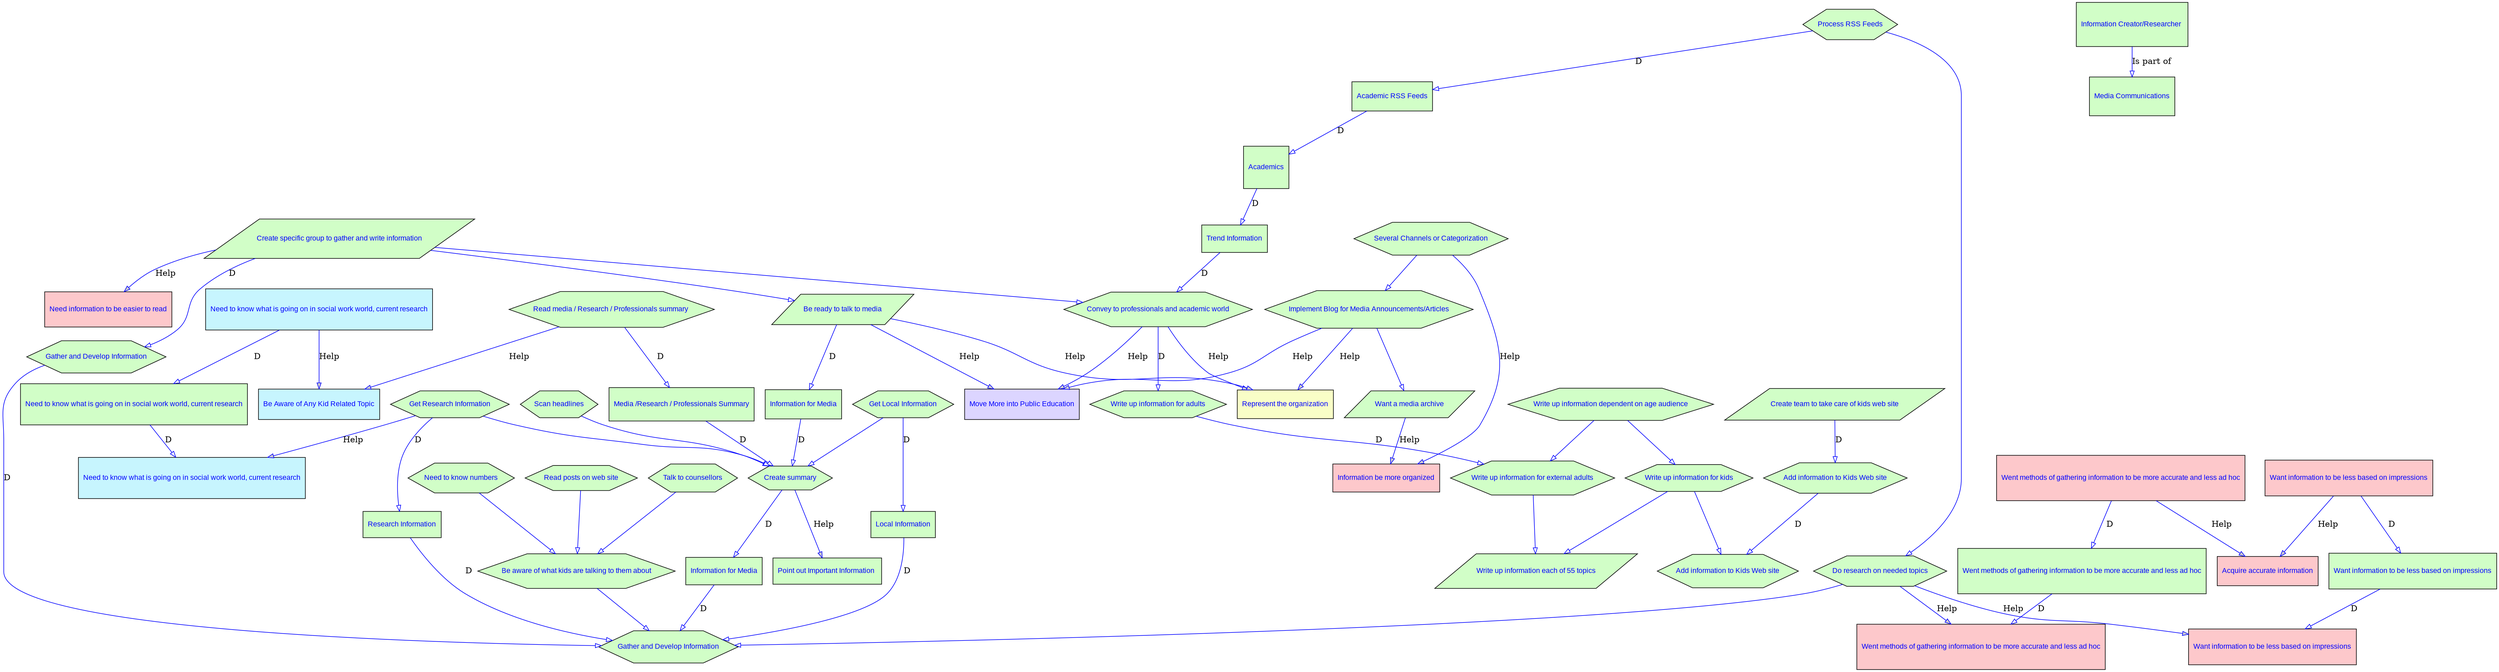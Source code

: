  digraph  RootGraph {
  node [color="#000000", fontcolor="#0000FF", fontname=Arial, fontsize="12", style=filled];
  edge [color="#0000FF"];
  "Process RSS Feeds" [width="1.09621062992126", height="0.701574803149607", pos="963.558070866142,290.296062992126", fillcolor="#D1FEC7", label="Process RSS Feeds", sides="6", shape=polygon];
  "Do research on needed topics" [width="1.09621062992126", height="0.701574803149607", pos="1057.10137795276,426.35905511811", fillcolor="#D1FEC7", label="Do research on needed topics", sides="6", shape=polygon];
  "Talk to counsellors" [width="1.02669783464567", height="0.657086614173226", pos="888.772145669291,349.63937007874", fillcolor="#D1FEC7", label="Talk to counsellors", sides="6", shape=polygon];
  "Be aware of what kids are talking to them about" [width="1.25369094488189", height="0.802362204724409", pos="918.20374015748,458.333858267716", fillcolor="#D1FEC7", label="Be aware of what kids are talking to them about", sides="6", shape=polygon];
  "Need to know numbers" [width="1.07960137795275", height="0.690944881889762", pos="826.897145669291,387.708661417323", fillcolor="#D1FEC7", label="Need to know numbers", sides="6", shape=polygon];
  "Convey to professionals and academic world" [width="1.25369094488189", height="0.802362204724409", pos="537.293503937008,622.132913385827", fillcolor="#D1FEC7", label="Convey to professionals and academic world", sides="6", shape=polygon];
  "Represent the organization" [width="1.10236220472441", height="0.662674087685117", pos="428.097637795276,732.757684479499", fillcolor="#F9FEC7", label="Represent the organization", shape=box];
  "Be ready to talk to media" [width="1.15144356955381", height="0.708580658186959", pos="385.861417322835,619.367171411266", fillcolor="#D1FEC7", label="Be ready to talk to media", shape=parallelogram];
  "Write up information for external adults" [width="1.24015748031496", height="0.793700787401574", pos="1230.66141732283,526.337007874016", fillcolor="#D1FEC7", label="Write up information for external adults", sides="6", shape=polygon];
  "Write up information each of 55 topics" [width="1.2992125984252", height="0.799515445184738", pos="1180.62992125984,632.562083585706", fillcolor="#D1FEC7", label="Write up information each of 55 topics", shape=parallelogram];
  "Write up information for kids" [width="0.984251968503937", height="0.62992125984252", pos="1114.86614173228,529.511811023622", fillcolor="#D1FEC7", label="Write up information for kids", sides="6", shape=polygon];
  "Scan headlines" [width="0.984251968503937", height="0.62992125984252", pos="157.955905511811,78.4762204724411", fillcolor="#D1FEC7", label="Scan headlines", sides="6", shape=polygon];
  "Create summary" [width="0.866141732283465", height="0.554330708661417", pos="237.609448818898,178.936062992126", fillcolor="#D1FEC7", label="Create summary", sides="6", shape=polygon];
  "Read media / Research / Professionals summary " [width="1.29892552493438", height="0.831312335958004", pos="223.926673228346,567.092598425197", fillcolor="#D1FEC7", label="Read media / Research / Professionals summary ", sides="6", shape=polygon];
  "Media /Research / Professionals Summary" [width="1.47152230971129", height="0.782830442523906", pos="199.308661417323,390.227811818609", fillcolor="#D1FEC7", label="Media /Research / Professionals Summary", shape=box];
  "Gather and Develop Information" [width="1.18110236220472", height="0.755905511811023", pos="958.110236220472,562.96062992126", fillcolor="#D1FEC7", label="Gather and Develop Information", sides="6", shape=polygon];
  "Create team to take care of kids web site" [width="1.19365157480315", height="0.734554815263477", pos="652.420275590551,599.042398546336", fillcolor="#D1FEC7", label="Create team to take care of kids web site", shape=parallelogram];
  "Add information to Kids Web site" [width="1.10236220472441", height="0.70551181102362", pos="755.149606299213,668.296062992126", fillcolor="#D1FEC7", label="Add information to Kids Web site", sides="6", shape=polygon];
  "Write up information for adults" [width="0.978100393700787", height="0.625984251968504", pos="770.802165354331,745.370078740158", fillcolor="#D1FEC7", label="Write up information for adults", sides="6", shape=polygon];
  "Move More into Public Education" [width="1.18110236220472", height="0.710007951091194", pos="536.881889763779,722.883120884952", fillcolor="#DCD5FF", label="Move More into Public Education", shape=box];
  "Write up information dependent on age audience" [width="1.17495078740158", height="0.751968503937009", pos="1180.69192913386,447.732283464567", fillcolor="#D1FEC7", label="Write up information dependent on age audience", sides="6", shape=polygon];
  "Information for Media" [width="1.02541010498688", height="0.640881315616799", pos="484.660039370079,195.809881889764", fillcolor="#D1FEC7", label="Information for Media", shape=box];
  "Information for Media1" [width="1.09356955380577", height="0.683480971128608", pos="462.363779527559,266.357125984252", fillcolor="#D1FEC7", label="Information for Media", shape=box];
  "Get Research Information" [width="0.984251968503937", height="0.62992125984252", pos="235.058267716535,64.8699212598427", fillcolor="#D1FEC7", label="Get Research Information", sides="6", shape=polygon];
  "Need to know what is going on in social work world, current research" [width="1.60358086142577", height="0.963976703682709", pos="156.941509436525,226.041744009743", fillcolor="#C7F5FE", label="Need to know what is going on in social work world, current research", shape=box];
  "Be Aware of Any Kid Related Topic" [width="1.18110236220473", height="0.710007951091198", pos="240.944881889764,762.568160255031", fillcolor="#C7F5FE", label="Be Aware of Any Kid Related Topic", shape=box];
  "Point out Important Information " [width="1.02362204724409", height="0.615340224279037", pos="308.475590551181,245.195397680345", fillcolor="#D1FEC7", label="Point out Important Information ", shape=box];
  "Get Local Information" [width="0.984251968503937", height="0.62992125984252", pos="312.16062992126,80.7439370078742", fillcolor="#D1FEC7", label="Get Local Information", sides="6", shape=polygon];
  "Local Information" [width="0.984686679790027", height="0.615429174868766", pos="486.126082677165,111.72812746063", fillcolor="#D1FEC7", label="Local Information", shape=box];
  "Information Creator/Researcher " [width="1.02805118110236", height="1.02805118110236", pos="939.844488188976,776.852362204724", fillcolor="#D1FEC7", label="Information Creator/Researcher ", shape=box];
  "Media Communications" [width="0.905511811023621", height="0.905511811023621", pos="318.396850393701,308.365984251969", fillcolor="#D1FEC7", label="Media Communications", shape=box];
  "Add information to Kids Web site1" [width="1.21167979002625", height="0.775475065616799", pos="1007.4,648.704503937008", fillcolor="#D1FEC7", label="Add information to Kids Web site", sides="6", shape=polygon];
  "Academics" [width="0.984251968503937", height="0.984251968503937", pos="55.2755905511811,911.338582677165", fillcolor="#D1FEC7", label=Academics, shape=box];
  "Trend Information" [width="1.01574803149606", height="0.634842519685039", pos="192.472440944882,932.775590551181", fillcolor="#D1FEC7", label="Trend Information", shape=box];
  "Academic RSS Feeds" [width="1.08267716535433", height="0.676673228346456", pos="51.4488188976378,779.509842519685", fillcolor="#D1FEC7", label="Academic RSS Feeds", shape=box];
  "Create specific group to gather and write information" [width="1.45226377952755", height="0.917322834645669", pos="549.761811023622,523.417322834646", fillcolor="#D1FEC7", label="Create specific group to gather and write information", shape=parallelogram];
  "Need to know what is going on in social work world, current research1" [width="1.60358086142577", height="0.963976703682709", pos="281.665918885344,644.151980230215", fillcolor="#C7F5FE", label="Need to know what is going on in social work world, current research", shape=box];
  "Need to know what is going on in social work world, current research2" [width="1.60358086142577", height="0.963976703682709", pos="94.012375578257,456.498436923129", fillcolor="#D1FEC7", label="Need to know what is going on in social work world, current research", shape=box];
  "Gather and Develop Information1" [width="1.18110236220472", height="0.755905511811023", pos="721.417322834646,524.692913385827", fillcolor="#D1FEC7", label="Gather and Develop Information", sides="6", shape=polygon];
  "Went methods of gathering information to be more accurate and less ad hoc" [width="1.75590551181102", height="1.05554515395558", pos="589.03937007874,787.76340506996", fillcolor="#FDC8CB", label="Went methods of gathering information to be more accurate and less ad hoc", shape=box];
  "Acquire accurate information" [width="1.1350769244179", height="0.682340216416534", pos="511.413950381407,872.123302909106", fillcolor="#FDC8CB", label="Acquire accurate information", shape=box];
  "Want information to be less based on impressions" [width="1.39047497284292", height="0.835870215913316", pos="469.584658077463,788.359044308312", fillcolor="#FDC8CB", label="Want information to be less based on impressions", shape=box];
  "Want a media archive" [width="1.01722440944882", height="0.625984251968504", pos="339.927165354331,708.51968503937", fillcolor="#D1FEC7", label="Want a media archive", shape=parallelogram];
  "Information be more organized" [width="1.09706602126407", height="0.659490339614154", pos="352.722723222199,845.788896320598", fillcolor="#FDC8CB", label="Information be more organized", shape=box];
  "Went methods of gathering information to be more accurate and less ad hoc1" [width="1.74803149606299", height="1.05081176761497", pos="1064.97637795276,249.010325996344", fillcolor="#FDC8CB", label="Went methods of gathering information to be more accurate and less ad hoc", shape=box];
  "Want information to be less based on impressions1" [width="1.39047497284292", height="0.835870215913316", pos="1120.13583917983,339.067705725635", fillcolor="#FDC8CB", label="Want information to be less based on impressions", shape=box];
  "Went methods of gathering information to be more accurate and less ad hoc2" [width="1.74803149606299", height="1.05081176761497", pos="758.834645669291,217.829223634139", fillcolor="#D1FEC7", label="Went methods of gathering information to be more accurate and less ad hoc", shape=box];
  "Want information to be less based on impressions2" [width="1.39047497284292", height="0.835870215913316", pos="768.639776187699,127.886603363431", fillcolor="#D1FEC7", label="Want information to be less based on impressions", shape=box];
  "Need information to be easier to read" [width="1.36128608923884", height="0.818323608518776", pos="362.234645669291,783.475397938172", fillcolor="#FDC8CB", label="Need information to be easier to read", shape=box];
  "Research Information" [width="0.984686679790027", height="0.615429174868766", pos="486.157381889764,44.8326156496063", fillcolor="#D1FEC7", label="Research Information", shape=box];
  "Several Channels or Categorization" [width="1.2007874015748", height="0.768503937007874", pos="366.377952755906,427.351181102362", fillcolor="#D1FEC7", label="Several Channels or Categorization", sides="6", shape=polygon];
  "Implement Blog for Media Announcements/Articles" [width="1.35826771653543", height="0.869291338582676", pos="357.874015748031,517.436220472441", fillcolor="#D1FEC7", label="Implement Blog for Media Announcements/Articles", sides="6", shape=polygon];
  "Read posts on web site" [width="0.908587598425198", height="0.581496062992127", pos="958.220964566929,379.516535433071", fillcolor="#D1FEC7", label="Read posts on web site", sides="6", shape=polygon];
  "Process RSS Feeds"->"Do research on needed topics" [fillcolor="#FFFFFF"];
  "Talk to counsellors"->"Be aware of what kids are talking to them about" [fillcolor="#FFFFFF"];
  "Need to know numbers"->"Be aware of what kids are talking to them about" [fillcolor="#FFFFFF"];
  "Convey to professionals and academic world"->"Represent the organization" [fillcolor="#CDCDCD", label=Help];
  "Be ready to talk to media"->"Represent the organization" [fillcolor="#CDCDCD", label=Help];
  "Write up information for external adults"->"Write up information each of 55 topics" [fillcolor="#FFFFFF"];
  "Write up information for kids"->"Write up information each of 55 topics" [fillcolor="#FFFFFF"];
  "Scan headlines"->"Create summary" [fillcolor="#FFFFFF"];
  "Read media / Research / Professionals summary "->"Media /Research / Professionals Summary" [fillcolor="#FFFFFF", label=D];
  "Do research on needed topics"->"Gather and Develop Information" [fillcolor="#FFFFFF"];
  "Be aware of what kids are talking to them about"->"Gather and Develop Information" [fillcolor="#FFFFFF"];
  "Create team to take care of kids web site"->"Add information to Kids Web site" [fillcolor="#FFFFFF", label=D];
  "Convey to professionals and academic world"->"Write up information for adults" [fillcolor="#FFFFFF", label=D];
  "Media /Research / Professionals Summary"->"Create summary" [fillcolor="#FFFFFF", label=D];
  "Convey to professionals and academic world"->"Move More into Public Education" [fillcolor="#CDCDCD", label=Help];
  "Be ready to talk to media"->"Move More into Public Education" [fillcolor="#CDCDCD", label=Help];
  "Write up information dependent on age audience"->"Write up information for external adults" [fillcolor="#FFFFFF"];
  "Write up information dependent on age audience"->"Write up information for kids" [fillcolor="#FFFFFF"];
  "Information for Media"->"Gather and Develop Information" [fillcolor="#FFFFFF", label=D];
  "Create summary"->"Information for Media" [fillcolor="#FFFFFF", label=D];
  "Be ready to talk to media"->"Information for Media1" [fillcolor="#FFFFFF", label=D];
  "Information for Media1"->"Create summary" [fillcolor="#FFFFFF", label=D];
  "Get Research Information"->"Need to know what is going on in social work world, current research" [fillcolor="#CDCDCD", label=Help];
  "Read media / Research / Professionals summary "->"Be Aware of Any Kid Related Topic" [fillcolor="#CDCDCD", label=Help];
  "Get Research Information"->"Create summary" [fillcolor="#FFFFFF"];
  "Create summary"->"Point out Important Information " [fillcolor="#CDCDCD", label=Help];
  "Get Local Information"->"Create summary" [fillcolor="#FFFFFF"];
  "Get Local Information"->"Local Information" [fillcolor="#FFFFFF", label=D];
  "Local Information"->"Gather and Develop Information" [fillcolor="#FFFFFF", label=D];
  "Information Creator/Researcher "->"Media Communications" [fillcolor="#FFFFFF", label="Is part of"];
  "Write up information for adults"->"Write up information for external adults" [fillcolor="#FFFFFF", label=D];
  "Add information to Kids Web site"->"Add information to Kids Web site1" [fillcolor="#FFFFFF", label=D];
  "Write up information for kids"->"Add information to Kids Web site1" [fillcolor="#FFFFFF"];
  "Academics"->"Trend Information" [fillcolor="#FFFFFF", label=D];
  "Process RSS Feeds"->"Academic RSS Feeds" [fillcolor="#FFFFFF", label=D];
  "Create specific group to gather and write information"->"Be ready to talk to media" [fillcolor="#FFFFFF"];
  "Create specific group to gather and write information"->"Convey to professionals and academic world" [fillcolor="#FFFFFF"];
  "Need to know what is going on in social work world, current research1"->"Need to know what is going on in social work world, current research2" [fillcolor="#FFFFFF", label=D];
  "Need to know what is going on in social work world, current research2"->"Need to know what is going on in social work world, current research" [fillcolor="#FFFFFF", label=D];
  "Academic RSS Feeds"->"Academics" [fillcolor="#FFFFFF", label=D];
  "Trend Information"->"Convey to professionals and academic world" [fillcolor="#FFFFFF", label=D];
  "Create specific group to gather and write information"->"Gather and Develop Information1" [fillcolor="#FFFFFF", label=D];
  "Gather and Develop Information1"->"Gather and Develop Information" [fillcolor="#FFFFFF", label=D];
  "Went methods of gathering information to be more accurate and less ad hoc"->"Acquire accurate information" [fillcolor="#CDCDCD", label=Help];
  "Want information to be less based on impressions"->"Acquire accurate information" [fillcolor="#CDCDCD", label=Help];
  "Want a media archive"->"Information be more organized" [fillcolor="#CDCDCD", label=Help];
  "Need to know what is going on in social work world, current research1"->"Be Aware of Any Kid Related Topic" [fillcolor="#CDCDCD", label=Help];
  "Do research on needed topics"->"Went methods of gathering information to be more accurate and less ad hoc1" [fillcolor="#CDCDCD", label=Help];
  "Do research on needed topics"->"Want information to be less based on impressions1" [fillcolor="#CDCDCD", label=Help];
  "Went methods of gathering information to be more accurate and less ad hoc"->"Went methods of gathering information to be more accurate and less ad hoc2" [fillcolor="#FFFFFF", label=D];
  "Went methods of gathering information to be more accurate and less ad hoc2"->"Went methods of gathering information to be more accurate and less ad hoc1" [fillcolor="#FFFFFF", label=D];
  "Want information to be less based on impressions"->"Want information to be less based on impressions2" [fillcolor="#FFFFFF", label=D];
  "Want information to be less based on impressions2"->"Want information to be less based on impressions1" [fillcolor="#FFFFFF", label=D];
  "Create specific group to gather and write information"->"Need information to be easier to read" [fillcolor="#CDCDCD", label=Help];
  "Get Research Information"->"Research Information" [fillcolor="#FFFFFF", label=D];
  "Research Information"->"Gather and Develop Information" [fillcolor="#FFFFFF", label=D];
  "Several Channels or Categorization"->"Implement Blog for Media Announcements/Articles" [fillcolor="#FFFFFF"];
  "Implement Blog for Media Announcements/Articles"->"Want a media archive" [fillcolor="#FFFFFF"];
  "Implement Blog for Media Announcements/Articles"->"Represent the organization" [fillcolor="#CDCDCD", label=Help];
  "Implement Blog for Media Announcements/Articles"->"Move More into Public Education" [fillcolor="#CDCDCD", label=Help];
  "Several Channels or Categorization"->"Information be more organized" [fillcolor="#CDCDCD", label=Help];
  "Read posts on web site"->"Be aware of what kids are talking to them about" [fillcolor="#FFFFFF"];
}
